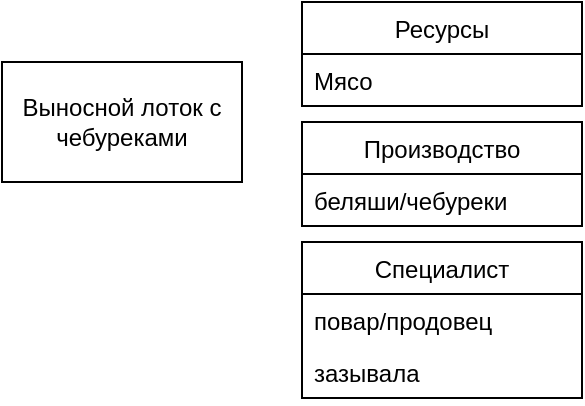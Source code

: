 <mxfile version="14.3.1" type="github">
  <diagram id="6S7ugSenV1JjqLPWEwKW" name="Page-1">
    <mxGraphModel dx="917" dy="582" grid="1" gridSize="10" guides="1" tooltips="1" connect="1" arrows="1" fold="1" page="1" pageScale="1" pageWidth="827" pageHeight="1169" math="0" shadow="0">
      <root>
        <mxCell id="0" />
        <mxCell id="1" parent="0" />
        <mxCell id="i67tFkL0cApdpo55a4Au-1" value="&lt;p class=&quot;MsoNormal&quot;&gt;Выносной лоток с чебуреками&lt;/p&gt;" style="rounded=0;whiteSpace=wrap;html=1;" parent="1" vertex="1">
          <mxGeometry x="80" y="80" width="120" height="60" as="geometry" />
        </mxCell>
        <mxCell id="i67tFkL0cApdpo55a4Au-11" value="Ресурсы" style="swimlane;fontStyle=0;childLayout=stackLayout;horizontal=1;startSize=26;fillColor=none;horizontalStack=0;resizeParent=1;resizeParentMax=0;resizeLast=0;collapsible=1;marginBottom=0;" parent="1" vertex="1">
          <mxGeometry x="230" y="50" width="140" height="52" as="geometry" />
        </mxCell>
        <mxCell id="i67tFkL0cApdpo55a4Au-12" value="Мясо" style="text;strokeColor=none;fillColor=none;align=left;verticalAlign=top;spacingLeft=4;spacingRight=4;overflow=hidden;rotatable=0;points=[[0,0.5],[1,0.5]];portConstraint=eastwest;" parent="i67tFkL0cApdpo55a4Au-11" vertex="1">
          <mxGeometry y="26" width="140" height="26" as="geometry" />
        </mxCell>
        <mxCell id="i67tFkL0cApdpo55a4Au-15" value="Производство" style="swimlane;fontStyle=0;childLayout=stackLayout;horizontal=1;startSize=26;fillColor=none;horizontalStack=0;resizeParent=1;resizeParentMax=0;resizeLast=0;collapsible=1;marginBottom=0;" parent="1" vertex="1">
          <mxGeometry x="230" y="110" width="140" height="52" as="geometry" />
        </mxCell>
        <mxCell id="i67tFkL0cApdpo55a4Au-16" value="беляши/чебуреки" style="text;strokeColor=none;fillColor=none;align=left;verticalAlign=top;spacingLeft=4;spacingRight=4;overflow=hidden;rotatable=0;points=[[0,0.5],[1,0.5]];portConstraint=eastwest;" parent="i67tFkL0cApdpo55a4Au-15" vertex="1">
          <mxGeometry y="26" width="140" height="26" as="geometry" />
        </mxCell>
        <mxCell id="i67tFkL0cApdpo55a4Au-19" value="Специалист" style="swimlane;fontStyle=0;childLayout=stackLayout;horizontal=1;startSize=26;fillColor=none;horizontalStack=0;resizeParent=1;resizeParentMax=0;resizeLast=0;collapsible=1;marginBottom=0;" parent="1" vertex="1">
          <mxGeometry x="230" y="170" width="140" height="78" as="geometry" />
        </mxCell>
        <mxCell id="i67tFkL0cApdpo55a4Au-20" value="повар/продовец" style="text;strokeColor=none;fillColor=none;align=left;verticalAlign=top;spacingLeft=4;spacingRight=4;overflow=hidden;rotatable=0;points=[[0,0.5],[1,0.5]];portConstraint=eastwest;" parent="i67tFkL0cApdpo55a4Au-19" vertex="1">
          <mxGeometry y="26" width="140" height="26" as="geometry" />
        </mxCell>
        <mxCell id="i67tFkL0cApdpo55a4Au-22" value="зазывала" style="text;strokeColor=none;fillColor=none;align=left;verticalAlign=top;spacingLeft=4;spacingRight=4;overflow=hidden;rotatable=0;points=[[0,0.5],[1,0.5]];portConstraint=eastwest;" parent="i67tFkL0cApdpo55a4Au-19" vertex="1">
          <mxGeometry y="52" width="140" height="26" as="geometry" />
        </mxCell>
      </root>
    </mxGraphModel>
  </diagram>
</mxfile>
